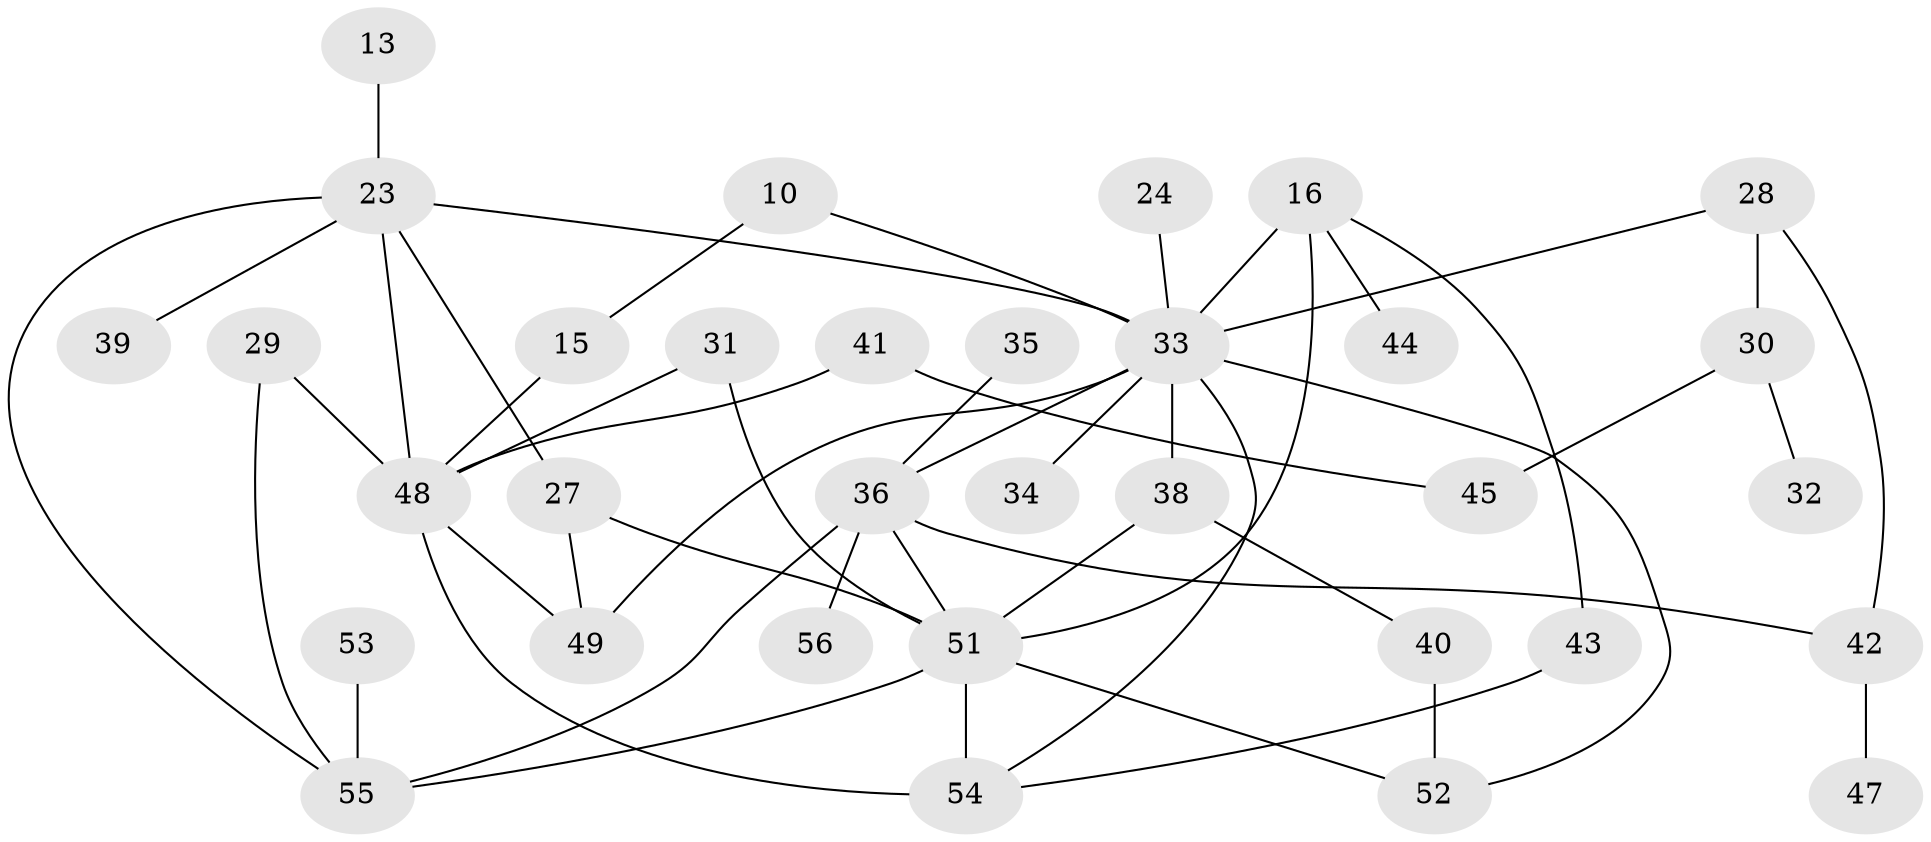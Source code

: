 // original degree distribution, {5: 0.08928571428571429, 8: 0.017857142857142856, 4: 0.05357142857142857, 6: 0.05357142857142857, 2: 0.30357142857142855, 3: 0.2857142857142857, 1: 0.17857142857142858, 9: 0.017857142857142856}
// Generated by graph-tools (version 1.1) at 2025/45/03/04/25 21:45:39]
// undirected, 33 vertices, 49 edges
graph export_dot {
graph [start="1"]
  node [color=gray90,style=filled];
  10;
  13;
  15;
  16 [super="+7"];
  23 [super="+20+22+17+8"];
  24;
  27;
  28;
  29;
  30;
  31;
  32;
  33 [super="+1+25+19"];
  34;
  35;
  36 [super="+18"];
  38 [super="+9"];
  39;
  40;
  41;
  42;
  43;
  44;
  45;
  47;
  48 [super="+14+46"];
  49;
  51 [super="+26+37"];
  52 [super="+21"];
  53;
  54 [super="+3"];
  55 [super="+50"];
  56;
  10 -- 15;
  10 -- 33;
  13 -- 23;
  15 -- 48;
  16 -- 44;
  16 -- 43;
  16 -- 33 [weight=2];
  16 -- 51;
  23 -- 27;
  23 -- 33 [weight=2];
  23 -- 48;
  23 -- 55 [weight=2];
  23 -- 39;
  24 -- 33;
  27 -- 49;
  27 -- 51;
  28 -- 30;
  28 -- 42;
  28 -- 33;
  29 -- 48;
  29 -- 55;
  30 -- 32;
  30 -- 45;
  31 -- 48;
  31 -- 51;
  33 -- 34;
  33 -- 49;
  33 -- 38;
  33 -- 54 [weight=2];
  33 -- 36 [weight=2];
  33 -- 52;
  35 -- 36;
  36 -- 56;
  36 -- 42;
  36 -- 51 [weight=2];
  36 -- 55;
  38 -- 40;
  38 -- 51;
  40 -- 52;
  41 -- 45;
  41 -- 48;
  42 -- 47;
  43 -- 54;
  48 -- 49;
  48 -- 54 [weight=2];
  51 -- 54 [weight=3];
  51 -- 52;
  51 -- 55 [weight=2];
  53 -- 55;
}
